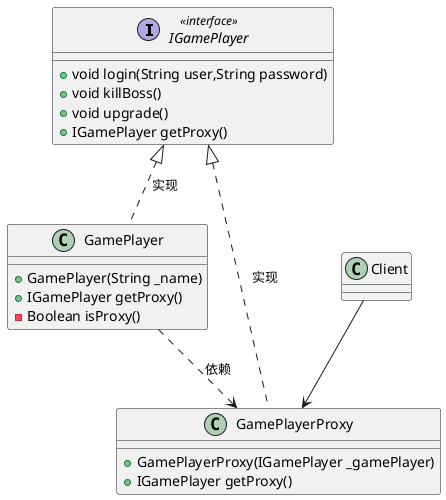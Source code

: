 @startuml

interface IGamePlayer<<interface>> {
    + void login(String user,String password)
    + void killBoss()
    + void upgrade()
    + IGamePlayer getProxy()
}

class GamePlayer {
    + GamePlayer(String _name)
    + IGamePlayer getProxy()
    - Boolean isProxy()
}

class GamePlayerProxy {
    + GamePlayerProxy(IGamePlayer _gamePlayer)
    + IGamePlayer getProxy()
}

class Client {
}

IGamePlayer <|.. GamePlayer : 实现
IGamePlayer <|.. GamePlayerProxy : 实现
GamePlayer ..> GamePlayerProxy  : 依赖

Client --> GamePlayerProxy

@enduml